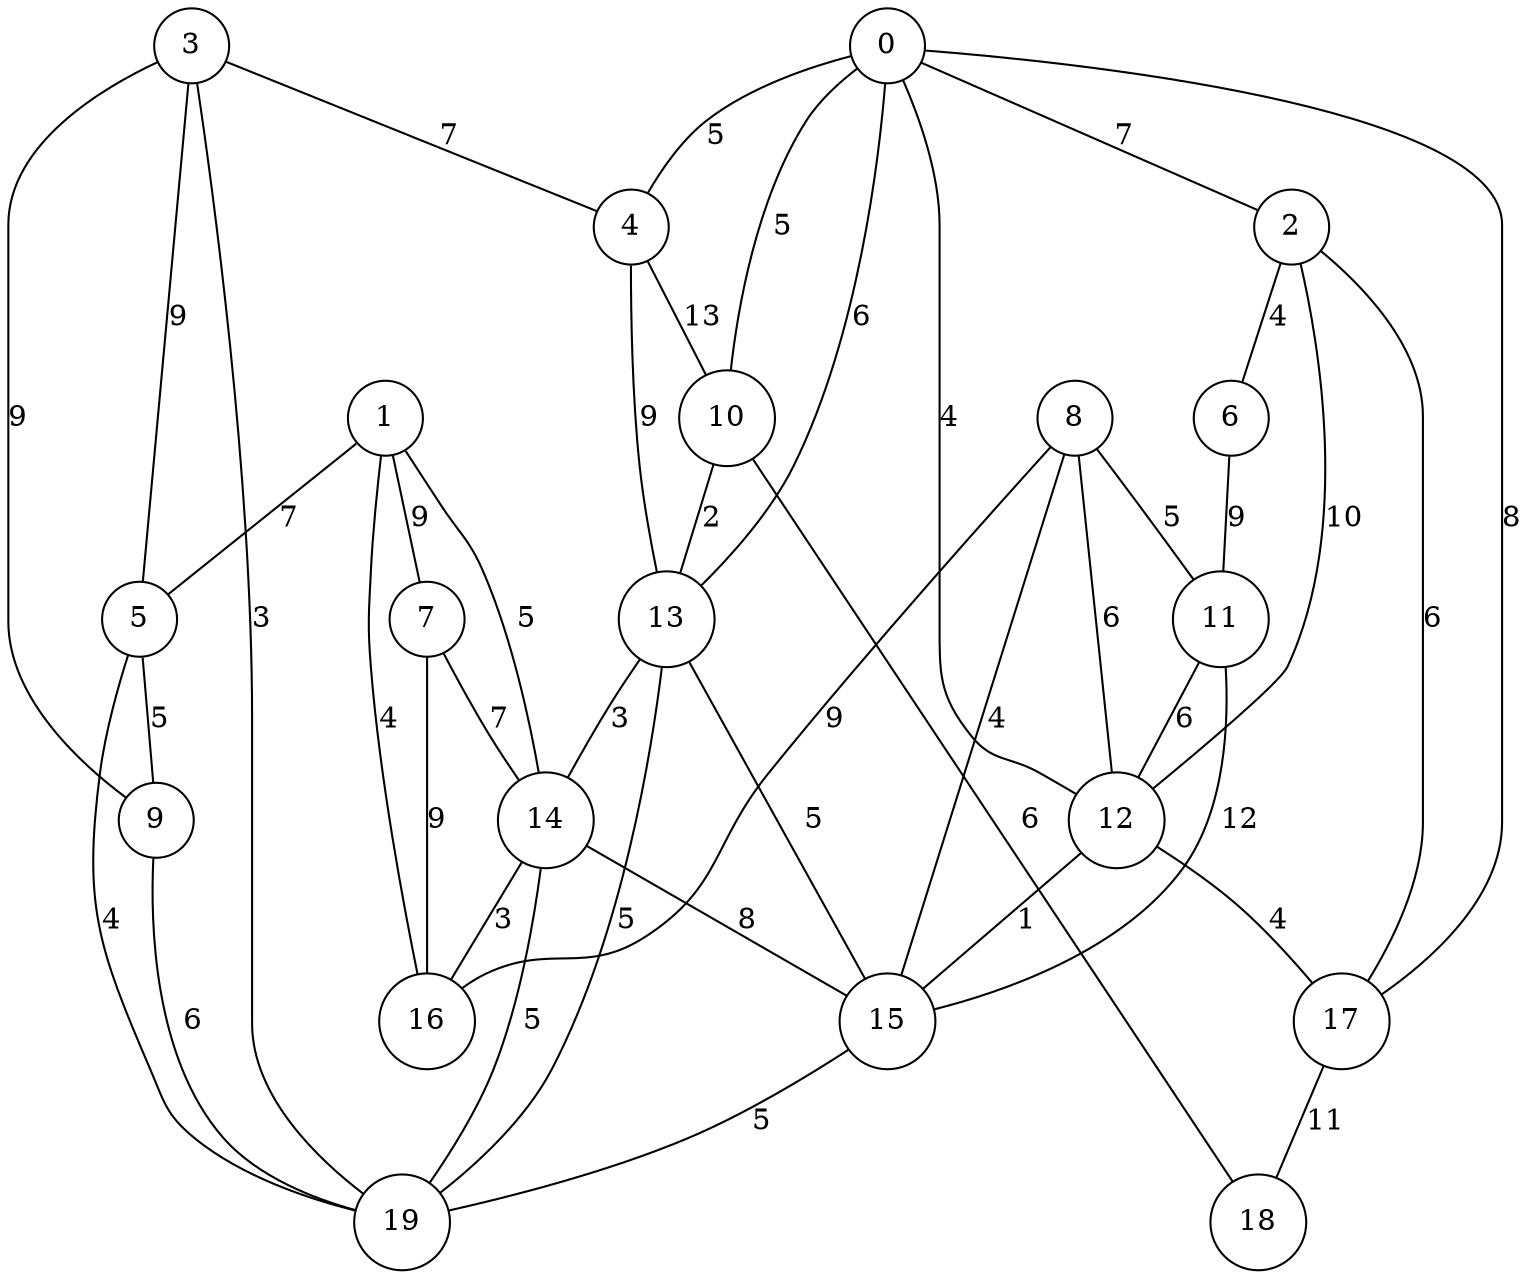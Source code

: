 graph qubit_interaction_graph {
    node [shape=circle];
    0 -- 12 [label=4];
    0 -- 4 [label=5];
    0 -- 2 [label=7];
    0 -- 13 [label=6];
    0 -- 17 [label=8];
    0 -- 10 [label=5];
    1 -- 7 [label=9];
    1 -- 16 [label=4];
    1 -- 5 [label=7];
    1 -- 14 [label=5];
    2 -- 17 [label=6];
    2 -- 12 [label=10];
    2 -- 6 [label=4];
    3 -- 4 [label=7];
    3 -- 9 [label=9];
    3 -- 5 [label=9];
    3 -- 19 [label=3];
    4 -- 10 [label=13];
    4 -- 13 [label=9];
    5 -- 9 [label=5];
    5 -- 19 [label=4];
    6 -- 11 [label=9];
    7 -- 14 [label=7];
    7 -- 16 [label=9];
    8 -- 16 [label=9];
    8 -- 12 [label=6];
    8 -- 11 [label=5];
    8 -- 15 [label=4];
    9 -- 19 [label=6];
    10 -- 18 [label=6];
    10 -- 13 [label=2];
    11 -- 15 [label=12];
    11 -- 12 [label=6];
    12 -- 15 [label=1];
    12 -- 17 [label=4];
    13 -- 19 [label=5];
    13 -- 15 [label=5];
    13 -- 14 [label=3];
    14 -- 15 [label=8];
    14 -- 19 [label=5];
    14 -- 16 [label=3];
    15 -- 19 [label=5];
    17 -- 18 [label=11];
}